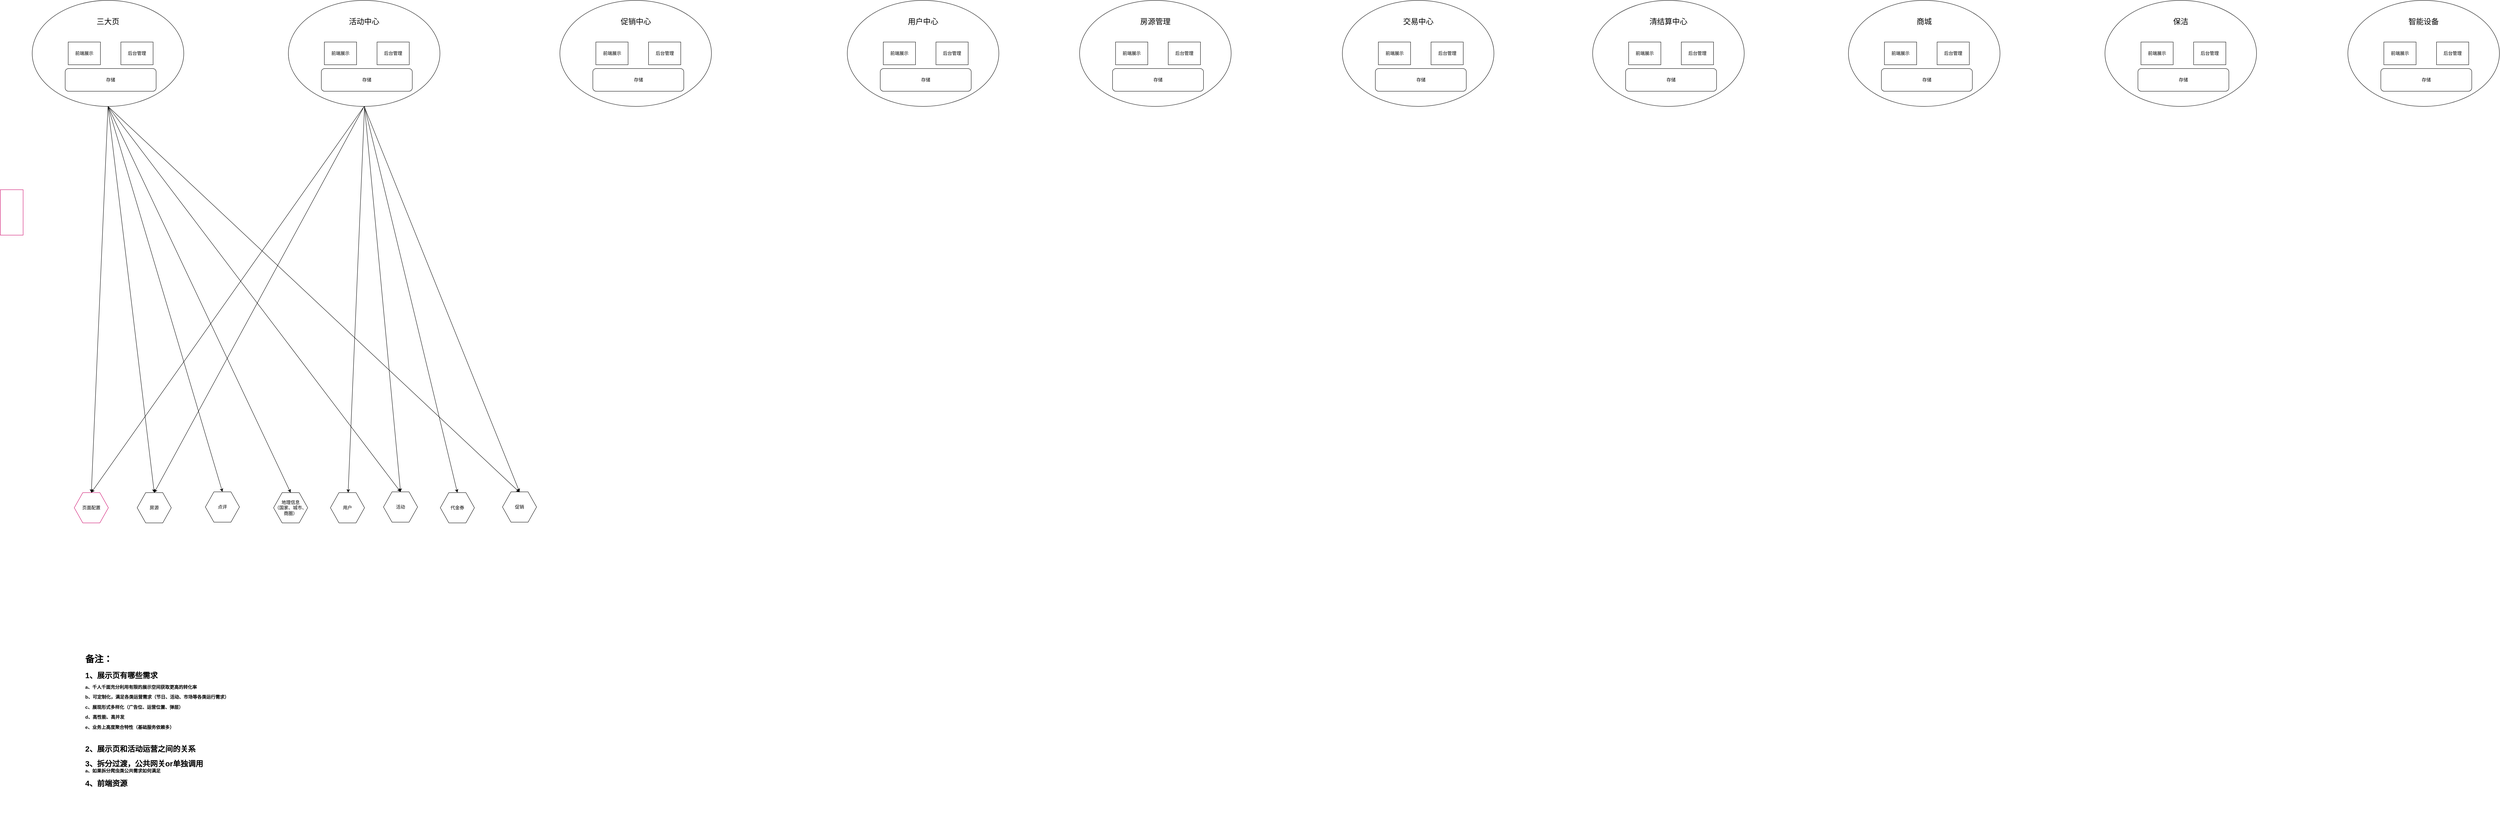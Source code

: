 <mxfile version="10.6.0" type="github"><diagram id="jindhyrkJ46Qs6CNggRK" name="Page-1"><mxGraphModel dx="2884" dy="2552" grid="1" gridSize="10" guides="1" tooltips="1" connect="1" arrows="1" fold="1" page="1" pageScale="1" pageWidth="850" pageHeight="1100" math="0" shadow="0"><root><mxCell id="0"/><mxCell id="1" parent="0"/><mxCell id="pWOirImLIRZBF6i71m0W-2" value="房源" style="shape=hexagon;perimeter=hexagonPerimeter2;whiteSpace=wrap;html=1;" parent="1" vertex="1"><mxGeometry x="331" y="1020" width="90" height="80" as="geometry"/></mxCell><mxCell id="pWOirImLIRZBF6i71m0W-3" value="促销" style="shape=hexagon;perimeter=hexagonPerimeter2;whiteSpace=wrap;html=1;" parent="1" vertex="1"><mxGeometry x="1295" y="1018" width="90" height="80" as="geometry"/></mxCell><mxCell id="pWOirImLIRZBF6i71m0W-4" value="点评" style="shape=hexagon;perimeter=hexagonPerimeter2;whiteSpace=wrap;html=1;" parent="1" vertex="1"><mxGeometry x="511" y="1018" width="90" height="80" as="geometry"/></mxCell><mxCell id="pWOirImLIRZBF6i71m0W-10" value="地理信息&lt;br&gt;（国家、城市、商圈）&lt;br&gt;" style="shape=hexagon;perimeter=hexagonPerimeter2;whiteSpace=wrap;html=1;" parent="1" vertex="1"><mxGeometry x="691" y="1020" width="90" height="80" as="geometry"/></mxCell><mxCell id="pWOirImLIRZBF6i71m0W-12" value="活动" style="shape=hexagon;perimeter=hexagonPerimeter2;whiteSpace=wrap;html=1;" parent="1" vertex="1"><mxGeometry x="981" y="1018" width="90" height="80" as="geometry"/></mxCell><mxCell id="pWOirImLIRZBF6i71m0W-13" value="&lt;h1&gt;备注：&lt;/h1&gt;&lt;p&gt;&lt;b&gt;&lt;font style=&quot;font-size: 20px&quot;&gt;1、展示页有哪些需求&lt;/font&gt;&lt;/b&gt;&lt;/p&gt;&lt;p&gt;&lt;b&gt;a、千人千面充分利用有限的展示空间获取更高的转化率&lt;/b&gt;&lt;/p&gt;&lt;p&gt;&lt;b&gt;b、可定制化，满足各类运营需求（节日、活动、市场等各类运行需求）&lt;/b&gt;&lt;/p&gt;&lt;p&gt;&lt;b&gt;c、展现形式多样化（广告位、运营位置、弹层）&lt;/b&gt;&lt;/p&gt;&lt;p&gt;&lt;b&gt;d、高性能、高并发&lt;/b&gt;&lt;/p&gt;&lt;p&gt;&lt;b&gt;e、业务上高度聚合特性（基础服务依赖多）&lt;/b&gt;&lt;/p&gt;&lt;p&gt;&lt;br&gt;&lt;/p&gt;&lt;font&gt;&lt;b style=&quot;font-size: 20px&quot;&gt;2、展示页和活动运营之间的关系&lt;/b&gt;&lt;br&gt;&lt;br&gt;&lt;b style=&quot;font-size: 20px&quot;&gt;3、拆分过渡，公共网关or单独调用&lt;br&gt;&lt;/b&gt;&lt;b&gt;a、如果拆分爬虫类公共需求如何满足&lt;br&gt;&lt;/b&gt;&lt;br&gt;&lt;b&gt;&lt;font style=&quot;font-size: 20px&quot;&gt;4、前端资源&lt;/font&gt;&lt;/b&gt;&lt;br&gt;&lt;/font&gt;" style="text;html=1;strokeColor=none;fillColor=none;spacing=5;spacingTop=-20;whiteSpace=wrap;overflow=hidden;rounded=0;" parent="1" vertex="1"><mxGeometry x="189" y="1440" width="580" height="470" as="geometry"/></mxCell><mxCell id="NCrfgxNyxWgEUD8A179j-2" value="代金券" style="shape=hexagon;perimeter=hexagonPerimeter2;whiteSpace=wrap;html=1;" vertex="1" parent="1"><mxGeometry x="1131" y="1020" width="90" height="80" as="geometry"/></mxCell><mxCell id="NCrfgxNyxWgEUD8A179j-3" value="用户" style="shape=hexagon;perimeter=hexagonPerimeter2;whiteSpace=wrap;html=1;" vertex="1" parent="1"><mxGeometry x="841" y="1020" width="90" height="80" as="geometry"/></mxCell><mxCell id="NCrfgxNyxWgEUD8A179j-4" value="" style="endArrow=classic;html=1;fontSize=20;" edge="1" parent="1" target="NCrfgxNyxWgEUD8A179j-3"><mxGeometry width="50" height="50" relative="1" as="geometry"><mxPoint x="931" as="sourcePoint"/><mxPoint x="780" y="340" as="targetPoint"/></mxGeometry></mxCell><mxCell id="NCrfgxNyxWgEUD8A179j-5" value="" style="endArrow=classic;html=1;fontSize=20;entryX=0.5;entryY=0;entryDx=0;entryDy=0;" edge="1" parent="1" target="pWOirImLIRZBF6i71m0W-12"><mxGeometry width="50" height="50" relative="1" as="geometry"><mxPoint x="931" as="sourcePoint"/><mxPoint x="790" y="350" as="targetPoint"/></mxGeometry></mxCell><mxCell id="NCrfgxNyxWgEUD8A179j-6" value="" style="endArrow=classic;html=1;fontSize=20;entryX=0.5;entryY=0;entryDx=0;entryDy=0;" edge="1" parent="1" target="NCrfgxNyxWgEUD8A179j-2"><mxGeometry width="50" height="50" relative="1" as="geometry"><mxPoint x="931" as="sourcePoint"/><mxPoint x="924.667" y="350" as="targetPoint"/></mxGeometry></mxCell><mxCell id="NCrfgxNyxWgEUD8A179j-7" value="" style="endArrow=classic;html=1;fontSize=20;entryX=0.5;entryY=0;entryDx=0;entryDy=0;exitX=0.5;exitY=1;exitDx=0;exitDy=0;" edge="1" parent="1" source="NCrfgxNyxWgEUD8A179j-20" target="pWOirImLIRZBF6i71m0W-2"><mxGeometry width="50" height="50" relative="1" as="geometry"><mxPoint x="930.667" y="34.667" as="sourcePoint"/><mxPoint x="290" y="330" as="targetPoint"/></mxGeometry></mxCell><mxCell id="NCrfgxNyxWgEUD8A179j-8" value="" style="endArrow=classic;html=1;fontSize=20;entryX=0.5;entryY=0;entryDx=0;entryDy=0;exitX=0.5;exitY=1;exitDx=0;exitDy=0;" edge="1" parent="1" source="NCrfgxNyxWgEUD8A179j-20" target="pWOirImLIRZBF6i71m0W-3"><mxGeometry width="50" height="50" relative="1" as="geometry"><mxPoint x="930.667" y="34.667" as="sourcePoint"/><mxPoint x="1075.333" y="352.667" as="targetPoint"/></mxGeometry></mxCell><mxCell id="NCrfgxNyxWgEUD8A179j-9" value="页面配置" style="shape=hexagon;perimeter=hexagonPerimeter2;whiteSpace=wrap;html=1;strokeColor=#CC0066;" vertex="1" parent="1"><mxGeometry x="165" y="1020" width="90" height="80" as="geometry"/></mxCell><mxCell id="NCrfgxNyxWgEUD8A179j-10" value="" style="endArrow=classic;html=1;fontSize=20;exitX=0.5;exitY=1;exitDx=0;exitDy=0;entryX=0.5;entryY=0;entryDx=0;entryDy=0;" edge="1" parent="1" source="pWOirImLIRZBF6i71m0W-1" target="NCrfgxNyxWgEUD8A179j-9"><mxGeometry width="50" height="50" relative="1" as="geometry"><mxPoint x="150" y="120" as="sourcePoint"/><mxPoint x="-40" y="370" as="targetPoint"/></mxGeometry></mxCell><mxCell id="NCrfgxNyxWgEUD8A179j-11" value="" style="endArrow=classic;html=1;fontSize=20;entryX=0.5;entryY=0;entryDx=0;entryDy=0;exitX=0.5;exitY=1;exitDx=0;exitDy=0;" edge="1" parent="1" source="pWOirImLIRZBF6i71m0W-1" target="pWOirImLIRZBF6i71m0W-2"><mxGeometry width="50" height="50" relative="1" as="geometry"><mxPoint x="120" y="100" as="sourcePoint"/><mxPoint x="111.317" y="352" as="targetPoint"/></mxGeometry></mxCell><mxCell id="NCrfgxNyxWgEUD8A179j-13" value="" style="endArrow=classic;html=1;fontSize=20;entryX=0.5;entryY=0;entryDx=0;entryDy=0;exitX=0.5;exitY=1;exitDx=0;exitDy=0;" edge="1" parent="1" source="pWOirImLIRZBF6i71m0W-1" target="pWOirImLIRZBF6i71m0W-4"><mxGeometry width="50" height="50" relative="1" as="geometry"><mxPoint x="224.667" y="110" as="sourcePoint"/><mxPoint x="290" y="352.667" as="targetPoint"/></mxGeometry></mxCell><mxCell id="NCrfgxNyxWgEUD8A179j-14" value="" style="endArrow=classic;html=1;fontSize=20;entryX=0.5;entryY=0;entryDx=0;entryDy=0;exitX=0.5;exitY=1;exitDx=0;exitDy=0;" edge="1" parent="1" source="pWOirImLIRZBF6i71m0W-1" target="pWOirImLIRZBF6i71m0W-10"><mxGeometry width="50" height="50" relative="1" as="geometry"><mxPoint x="224.667" y="110" as="sourcePoint"/><mxPoint x="455.333" y="350" as="targetPoint"/></mxGeometry></mxCell><mxCell id="NCrfgxNyxWgEUD8A179j-16" value="" style="endArrow=classic;html=1;fontSize=20;entryX=0.5;entryY=0;entryDx=0;entryDy=0;exitX=0.5;exitY=1;exitDx=0;exitDy=0;" edge="1" parent="1" source="NCrfgxNyxWgEUD8A179j-20" target="NCrfgxNyxWgEUD8A179j-9"><mxGeometry width="50" height="50" relative="1" as="geometry"><mxPoint x="930.667" y="34.667" as="sourcePoint"/><mxPoint x="275.333" y="352.667" as="targetPoint"/></mxGeometry></mxCell><mxCell id="NCrfgxNyxWgEUD8A179j-18" value="" style="group" vertex="1" connectable="0" parent="1"><mxGeometry x="54" y="-280" width="400" height="280" as="geometry"/></mxCell><mxCell id="pWOirImLIRZBF6i71m0W-1" value="" style="ellipse;whiteSpace=wrap;html=1;" parent="NCrfgxNyxWgEUD8A179j-18" vertex="1"><mxGeometry width="400" height="280" as="geometry"/></mxCell><mxCell id="pWOirImLIRZBF6i71m0W-8" value="前端展示" style="rounded=0;whiteSpace=wrap;html=1;" parent="NCrfgxNyxWgEUD8A179j-18" vertex="1"><mxGeometry x="95" y="110" width="85" height="60" as="geometry"/></mxCell><mxCell id="pWOirImLIRZBF6i71m0W-9" value="后台管理" style="rounded=0;whiteSpace=wrap;html=1;" parent="NCrfgxNyxWgEUD8A179j-18" vertex="1"><mxGeometry x="234" y="110" width="85" height="60" as="geometry"/></mxCell><mxCell id="pWOirImLIRZBF6i71m0W-11" value="存储" style="rounded=1;whiteSpace=wrap;html=1;" parent="NCrfgxNyxWgEUD8A179j-18" vertex="1"><mxGeometry x="87" y="180" width="240" height="60" as="geometry"/></mxCell><mxCell id="NCrfgxNyxWgEUD8A179j-17" value="三大页" style="text;html=1;strokeColor=none;fillColor=none;align=center;verticalAlign=middle;whiteSpace=wrap;rounded=0;fontSize=20;" vertex="1" parent="NCrfgxNyxWgEUD8A179j-18"><mxGeometry x="135" y="30" width="130" height="50" as="geometry"/></mxCell><mxCell id="NCrfgxNyxWgEUD8A179j-19" value="" style="group" vertex="1" connectable="0" parent="1"><mxGeometry x="730" y="-280" width="400" height="280" as="geometry"/></mxCell><mxCell id="NCrfgxNyxWgEUD8A179j-20" value="" style="ellipse;whiteSpace=wrap;html=1;" vertex="1" parent="NCrfgxNyxWgEUD8A179j-19"><mxGeometry width="400" height="280" as="geometry"/></mxCell><mxCell id="NCrfgxNyxWgEUD8A179j-21" value="前端展示" style="rounded=0;whiteSpace=wrap;html=1;" vertex="1" parent="NCrfgxNyxWgEUD8A179j-19"><mxGeometry x="95" y="110" width="85" height="60" as="geometry"/></mxCell><mxCell id="NCrfgxNyxWgEUD8A179j-22" value="后台管理" style="rounded=0;whiteSpace=wrap;html=1;" vertex="1" parent="NCrfgxNyxWgEUD8A179j-19"><mxGeometry x="234" y="110" width="85" height="60" as="geometry"/></mxCell><mxCell id="NCrfgxNyxWgEUD8A179j-23" value="存储" style="rounded=1;whiteSpace=wrap;html=1;" vertex="1" parent="NCrfgxNyxWgEUD8A179j-19"><mxGeometry x="87" y="180" width="240" height="60" as="geometry"/></mxCell><mxCell id="NCrfgxNyxWgEUD8A179j-24" value="活动中心" style="text;html=1;strokeColor=none;fillColor=none;align=center;verticalAlign=middle;whiteSpace=wrap;rounded=0;fontSize=20;" vertex="1" parent="NCrfgxNyxWgEUD8A179j-19"><mxGeometry x="135" y="30" width="130" height="50" as="geometry"/></mxCell><mxCell id="NCrfgxNyxWgEUD8A179j-25" value="" style="endArrow=classic;html=1;fontSize=20;exitX=0.5;exitY=1;exitDx=0;exitDy=0;" edge="1" parent="1" source="pWOirImLIRZBF6i71m0W-1"><mxGeometry width="50" height="50" relative="1" as="geometry"><mxPoint x="264.667" y="10" as="sourcePoint"/><mxPoint x="1340" y="1019" as="targetPoint"/></mxGeometry></mxCell><mxCell id="NCrfgxNyxWgEUD8A179j-26" value="" style="endArrow=classic;html=1;fontSize=20;exitX=0.5;exitY=1;exitDx=0;exitDy=0;entryX=0.5;entryY=0;entryDx=0;entryDy=0;" edge="1" parent="1" source="pWOirImLIRZBF6i71m0W-1" target="pWOirImLIRZBF6i71m0W-12"><mxGeometry width="50" height="50" relative="1" as="geometry"><mxPoint x="264.667" y="10" as="sourcePoint"/><mxPoint x="1240" y="350" as="targetPoint"/></mxGeometry></mxCell><mxCell id="NCrfgxNyxWgEUD8A179j-27" value="" style="group" vertex="1" connectable="0" parent="1"><mxGeometry x="1446.5" y="-280" width="400" height="280" as="geometry"/></mxCell><mxCell id="NCrfgxNyxWgEUD8A179j-28" value="" style="ellipse;whiteSpace=wrap;html=1;" vertex="1" parent="NCrfgxNyxWgEUD8A179j-27"><mxGeometry width="400" height="280" as="geometry"/></mxCell><mxCell id="NCrfgxNyxWgEUD8A179j-29" value="前端展示" style="rounded=0;whiteSpace=wrap;html=1;" vertex="1" parent="NCrfgxNyxWgEUD8A179j-27"><mxGeometry x="95" y="110" width="85" height="60" as="geometry"/></mxCell><mxCell id="NCrfgxNyxWgEUD8A179j-30" value="后台管理" style="rounded=0;whiteSpace=wrap;html=1;" vertex="1" parent="NCrfgxNyxWgEUD8A179j-27"><mxGeometry x="234" y="110" width="85" height="60" as="geometry"/></mxCell><mxCell id="NCrfgxNyxWgEUD8A179j-31" value="存储" style="rounded=1;whiteSpace=wrap;html=1;" vertex="1" parent="NCrfgxNyxWgEUD8A179j-27"><mxGeometry x="87" y="180" width="240" height="60" as="geometry"/></mxCell><mxCell id="NCrfgxNyxWgEUD8A179j-32" value="促销中心" style="text;html=1;strokeColor=none;fillColor=none;align=center;verticalAlign=middle;whiteSpace=wrap;rounded=0;fontSize=20;" vertex="1" parent="NCrfgxNyxWgEUD8A179j-27"><mxGeometry x="135" y="30" width="130" height="50" as="geometry"/></mxCell><mxCell id="NCrfgxNyxWgEUD8A179j-33" value="v" style="group" vertex="1" connectable="0" parent="1"><mxGeometry x="2818" y="-280" width="400" height="280" as="geometry"/></mxCell><mxCell id="NCrfgxNyxWgEUD8A179j-34" value="" style="ellipse;whiteSpace=wrap;html=1;" vertex="1" parent="NCrfgxNyxWgEUD8A179j-33"><mxGeometry width="400" height="280" as="geometry"/></mxCell><mxCell id="NCrfgxNyxWgEUD8A179j-35" value="前端展示" style="rounded=0;whiteSpace=wrap;html=1;" vertex="1" parent="NCrfgxNyxWgEUD8A179j-33"><mxGeometry x="95" y="110" width="85" height="60" as="geometry"/></mxCell><mxCell id="NCrfgxNyxWgEUD8A179j-36" value="后台管理" style="rounded=0;whiteSpace=wrap;html=1;" vertex="1" parent="NCrfgxNyxWgEUD8A179j-33"><mxGeometry x="234" y="110" width="85" height="60" as="geometry"/></mxCell><mxCell id="NCrfgxNyxWgEUD8A179j-37" value="存储" style="rounded=1;whiteSpace=wrap;html=1;" vertex="1" parent="NCrfgxNyxWgEUD8A179j-33"><mxGeometry x="87" y="180" width="240" height="60" as="geometry"/></mxCell><mxCell id="NCrfgxNyxWgEUD8A179j-38" value="房源管理" style="text;html=1;strokeColor=none;fillColor=none;align=center;verticalAlign=middle;whiteSpace=wrap;rounded=0;fontSize=20;" vertex="1" parent="NCrfgxNyxWgEUD8A179j-33"><mxGeometry x="135" y="30" width="130" height="50" as="geometry"/></mxCell><mxCell id="NCrfgxNyxWgEUD8A179j-39" value="" style="group" vertex="1" connectable="0" parent="1"><mxGeometry x="3511.5" y="-280" width="400" height="280" as="geometry"/></mxCell><mxCell id="NCrfgxNyxWgEUD8A179j-40" value="" style="ellipse;whiteSpace=wrap;html=1;" vertex="1" parent="NCrfgxNyxWgEUD8A179j-39"><mxGeometry width="400" height="280" as="geometry"/></mxCell><mxCell id="NCrfgxNyxWgEUD8A179j-41" value="前端展示" style="rounded=0;whiteSpace=wrap;html=1;" vertex="1" parent="NCrfgxNyxWgEUD8A179j-39"><mxGeometry x="95" y="110" width="85" height="60" as="geometry"/></mxCell><mxCell id="NCrfgxNyxWgEUD8A179j-42" value="后台管理" style="rounded=0;whiteSpace=wrap;html=1;" vertex="1" parent="NCrfgxNyxWgEUD8A179j-39"><mxGeometry x="234" y="110" width="85" height="60" as="geometry"/></mxCell><mxCell id="NCrfgxNyxWgEUD8A179j-43" value="存储" style="rounded=1;whiteSpace=wrap;html=1;" vertex="1" parent="NCrfgxNyxWgEUD8A179j-39"><mxGeometry x="87" y="180" width="240" height="60" as="geometry"/></mxCell><mxCell id="NCrfgxNyxWgEUD8A179j-44" value="交易中心" style="text;html=1;strokeColor=none;fillColor=none;align=center;verticalAlign=middle;whiteSpace=wrap;rounded=0;fontSize=20;" vertex="1" parent="NCrfgxNyxWgEUD8A179j-39"><mxGeometry x="135" y="30" width="130" height="50" as="geometry"/></mxCell><mxCell id="NCrfgxNyxWgEUD8A179j-45" value="" style="group" vertex="1" connectable="0" parent="1"><mxGeometry x="4172" y="-280" width="400" height="280" as="geometry"/></mxCell><mxCell id="NCrfgxNyxWgEUD8A179j-46" value="" style="ellipse;whiteSpace=wrap;html=1;" vertex="1" parent="NCrfgxNyxWgEUD8A179j-45"><mxGeometry width="400" height="280" as="geometry"/></mxCell><mxCell id="NCrfgxNyxWgEUD8A179j-47" value="前端展示" style="rounded=0;whiteSpace=wrap;html=1;" vertex="1" parent="NCrfgxNyxWgEUD8A179j-45"><mxGeometry x="95" y="110" width="85" height="60" as="geometry"/></mxCell><mxCell id="NCrfgxNyxWgEUD8A179j-48" value="后台管理" style="rounded=0;whiteSpace=wrap;html=1;" vertex="1" parent="NCrfgxNyxWgEUD8A179j-45"><mxGeometry x="234" y="110" width="85" height="60" as="geometry"/></mxCell><mxCell id="NCrfgxNyxWgEUD8A179j-49" value="存储" style="rounded=1;whiteSpace=wrap;html=1;" vertex="1" parent="NCrfgxNyxWgEUD8A179j-45"><mxGeometry x="87" y="180" width="240" height="60" as="geometry"/></mxCell><mxCell id="NCrfgxNyxWgEUD8A179j-50" value="清结算中心" style="text;html=1;strokeColor=none;fillColor=none;align=center;verticalAlign=middle;whiteSpace=wrap;rounded=0;fontSize=20;" vertex="1" parent="NCrfgxNyxWgEUD8A179j-45"><mxGeometry x="135" y="30" width="130" height="50" as="geometry"/></mxCell><mxCell id="NCrfgxNyxWgEUD8A179j-53" value="v" style="group" vertex="1" connectable="0" parent="1"><mxGeometry x="2205" y="-280" width="400" height="280" as="geometry"/></mxCell><mxCell id="NCrfgxNyxWgEUD8A179j-54" value="" style="ellipse;whiteSpace=wrap;html=1;" vertex="1" parent="NCrfgxNyxWgEUD8A179j-53"><mxGeometry width="400" height="280" as="geometry"/></mxCell><mxCell id="NCrfgxNyxWgEUD8A179j-55" value="前端展示" style="rounded=0;whiteSpace=wrap;html=1;" vertex="1" parent="NCrfgxNyxWgEUD8A179j-53"><mxGeometry x="95" y="110" width="85" height="60" as="geometry"/></mxCell><mxCell id="NCrfgxNyxWgEUD8A179j-56" value="后台管理" style="rounded=0;whiteSpace=wrap;html=1;" vertex="1" parent="NCrfgxNyxWgEUD8A179j-53"><mxGeometry x="234" y="110" width="85" height="60" as="geometry"/></mxCell><mxCell id="NCrfgxNyxWgEUD8A179j-57" value="存储" style="rounded=1;whiteSpace=wrap;html=1;" vertex="1" parent="NCrfgxNyxWgEUD8A179j-53"><mxGeometry x="87" y="180" width="240" height="60" as="geometry"/></mxCell><mxCell id="NCrfgxNyxWgEUD8A179j-58" value="用户中心" style="text;html=1;strokeColor=none;fillColor=none;align=center;verticalAlign=middle;whiteSpace=wrap;rounded=0;fontSize=20;" vertex="1" parent="NCrfgxNyxWgEUD8A179j-53"><mxGeometry x="135" y="30" width="130" height="50" as="geometry"/></mxCell><mxCell id="NCrfgxNyxWgEUD8A179j-59" value="" style="group" vertex="1" connectable="0" parent="1"><mxGeometry x="4847" y="-280" width="400" height="280" as="geometry"/></mxCell><mxCell id="NCrfgxNyxWgEUD8A179j-60" value="" style="ellipse;whiteSpace=wrap;html=1;" vertex="1" parent="NCrfgxNyxWgEUD8A179j-59"><mxGeometry width="400" height="280" as="geometry"/></mxCell><mxCell id="NCrfgxNyxWgEUD8A179j-61" value="前端展示" style="rounded=0;whiteSpace=wrap;html=1;" vertex="1" parent="NCrfgxNyxWgEUD8A179j-59"><mxGeometry x="95" y="110" width="85" height="60" as="geometry"/></mxCell><mxCell id="NCrfgxNyxWgEUD8A179j-62" value="后台管理" style="rounded=0;whiteSpace=wrap;html=1;" vertex="1" parent="NCrfgxNyxWgEUD8A179j-59"><mxGeometry x="234" y="110" width="85" height="60" as="geometry"/></mxCell><mxCell id="NCrfgxNyxWgEUD8A179j-63" value="存储" style="rounded=1;whiteSpace=wrap;html=1;" vertex="1" parent="NCrfgxNyxWgEUD8A179j-59"><mxGeometry x="87" y="180" width="240" height="60" as="geometry"/></mxCell><mxCell id="NCrfgxNyxWgEUD8A179j-64" value="商城" style="text;html=1;strokeColor=none;fillColor=none;align=center;verticalAlign=middle;whiteSpace=wrap;rounded=0;fontSize=20;" vertex="1" parent="NCrfgxNyxWgEUD8A179j-59"><mxGeometry x="135" y="30" width="130" height="50" as="geometry"/></mxCell><mxCell id="NCrfgxNyxWgEUD8A179j-65" value="" style="group" vertex="1" connectable="0" parent="1"><mxGeometry x="5524" y="-280" width="400" height="280" as="geometry"/></mxCell><mxCell id="NCrfgxNyxWgEUD8A179j-66" value="" style="ellipse;whiteSpace=wrap;html=1;" vertex="1" parent="NCrfgxNyxWgEUD8A179j-65"><mxGeometry width="400" height="280" as="geometry"/></mxCell><mxCell id="NCrfgxNyxWgEUD8A179j-67" value="前端展示" style="rounded=0;whiteSpace=wrap;html=1;" vertex="1" parent="NCrfgxNyxWgEUD8A179j-65"><mxGeometry x="95" y="110" width="85" height="60" as="geometry"/></mxCell><mxCell id="NCrfgxNyxWgEUD8A179j-68" value="后台管理" style="rounded=0;whiteSpace=wrap;html=1;" vertex="1" parent="NCrfgxNyxWgEUD8A179j-65"><mxGeometry x="234" y="110" width="85" height="60" as="geometry"/></mxCell><mxCell id="NCrfgxNyxWgEUD8A179j-69" value="存储" style="rounded=1;whiteSpace=wrap;html=1;" vertex="1" parent="NCrfgxNyxWgEUD8A179j-65"><mxGeometry x="87" y="180" width="240" height="60" as="geometry"/></mxCell><mxCell id="NCrfgxNyxWgEUD8A179j-70" value="保洁" style="text;html=1;strokeColor=none;fillColor=none;align=center;verticalAlign=middle;whiteSpace=wrap;rounded=0;fontSize=20;" vertex="1" parent="NCrfgxNyxWgEUD8A179j-65"><mxGeometry x="135" y="30" width="130" height="50" as="geometry"/></mxCell><mxCell id="NCrfgxNyxWgEUD8A179j-71" value="" style="group" vertex="1" connectable="0" parent="1"><mxGeometry x="6165" y="-280" width="400" height="280" as="geometry"/></mxCell><mxCell id="NCrfgxNyxWgEUD8A179j-72" value="" style="ellipse;whiteSpace=wrap;html=1;" vertex="1" parent="NCrfgxNyxWgEUD8A179j-71"><mxGeometry width="400" height="280" as="geometry"/></mxCell><mxCell id="NCrfgxNyxWgEUD8A179j-73" value="前端展示" style="rounded=0;whiteSpace=wrap;html=1;" vertex="1" parent="NCrfgxNyxWgEUD8A179j-71"><mxGeometry x="95" y="110" width="85" height="60" as="geometry"/></mxCell><mxCell id="NCrfgxNyxWgEUD8A179j-74" value="后台管理" style="rounded=0;whiteSpace=wrap;html=1;" vertex="1" parent="NCrfgxNyxWgEUD8A179j-71"><mxGeometry x="234" y="110" width="85" height="60" as="geometry"/></mxCell><mxCell id="NCrfgxNyxWgEUD8A179j-75" value="存储" style="rounded=1;whiteSpace=wrap;html=1;" vertex="1" parent="NCrfgxNyxWgEUD8A179j-71"><mxGeometry x="87" y="180" width="240" height="60" as="geometry"/></mxCell><mxCell id="NCrfgxNyxWgEUD8A179j-76" value="智能设备" style="text;html=1;strokeColor=none;fillColor=none;align=center;verticalAlign=middle;whiteSpace=wrap;rounded=0;fontSize=20;" vertex="1" parent="NCrfgxNyxWgEUD8A179j-71"><mxGeometry x="135" y="30" width="130" height="50" as="geometry"/></mxCell><mxCell id="NCrfgxNyxWgEUD8A179j-77" value="" style="rounded=0;whiteSpace=wrap;html=1;strokeColor=#CC0066;fontSize=20;direction=south;" vertex="1" parent="1"><mxGeometry x="-30" y="220" width="60" height="120" as="geometry"/></mxCell></root></mxGraphModel></diagram></mxfile>